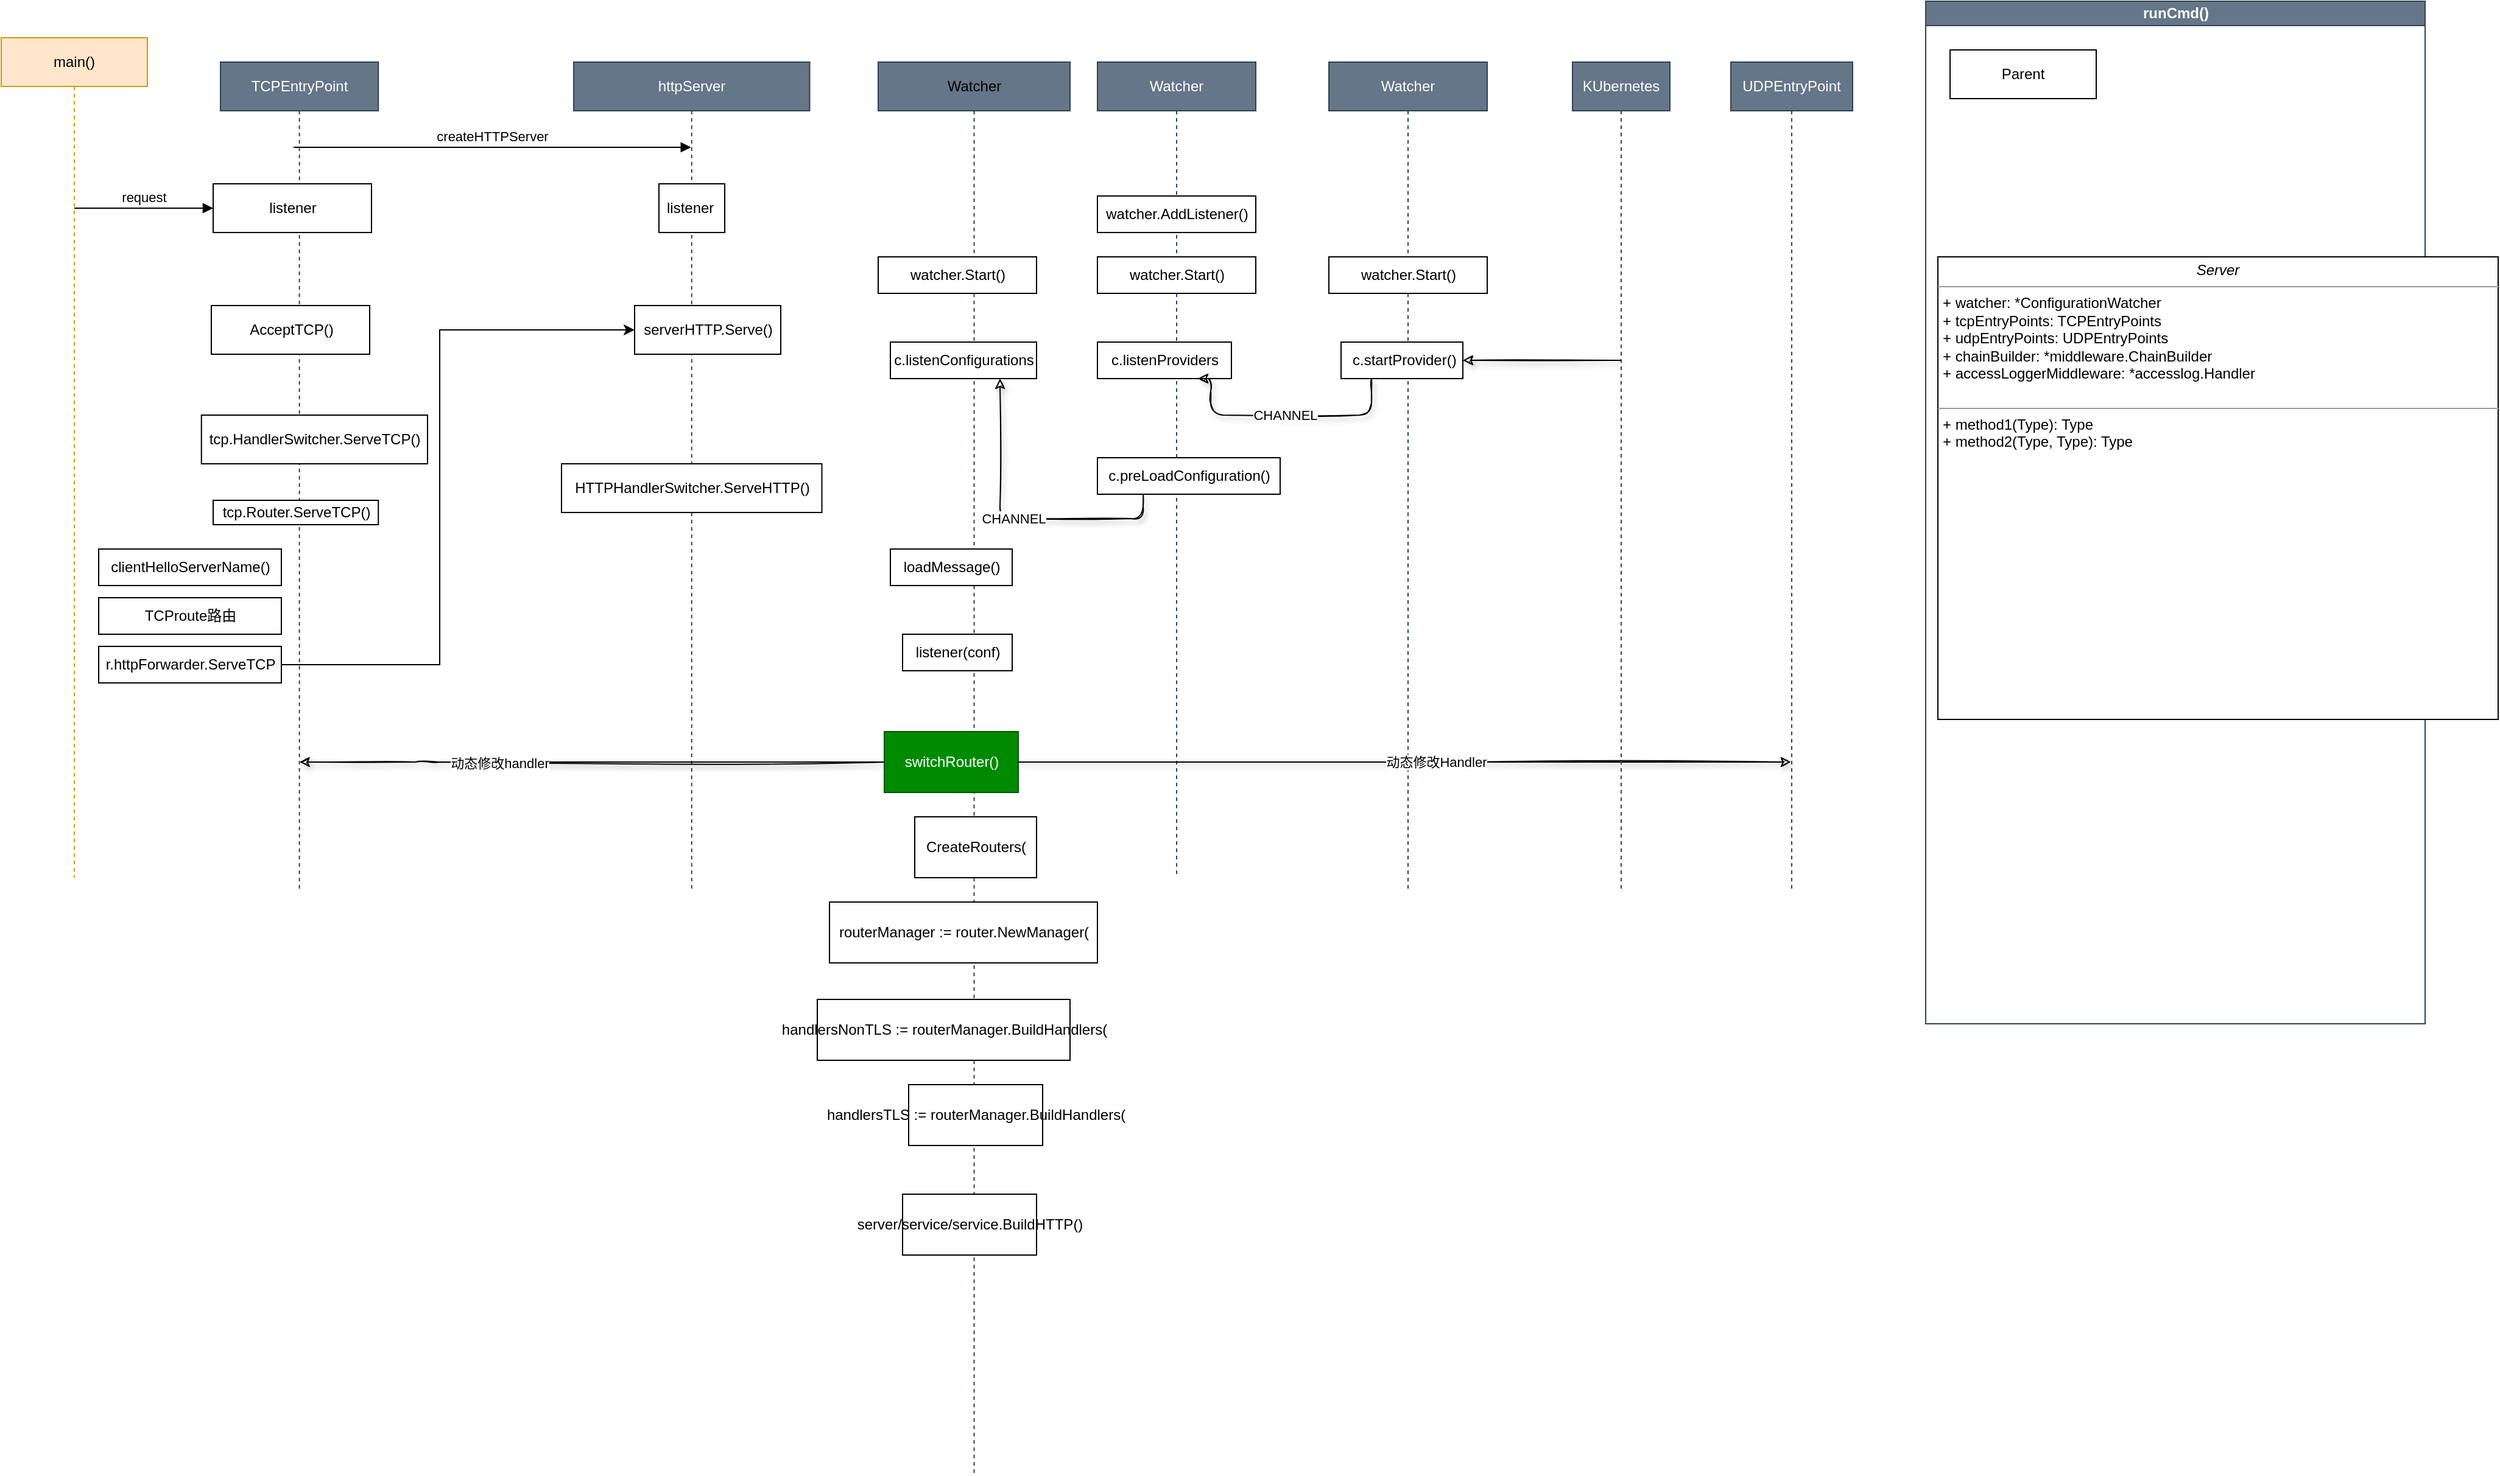 <mxfile version="13.5.3" type="github">
  <diagram id="pWCuVnenwqvj1yb3YM8K" name="第 1 页">
    <mxGraphModel dx="2066" dy="1082" grid="1" gridSize="10" guides="1" tooltips="1" connect="1" arrows="1" fold="1" page="1" pageScale="1" pageWidth="3300" pageHeight="4681" math="0" shadow="0">
      <root>
        <mxCell id="0" />
        <mxCell id="1" parent="0" />
        <mxCell id="zdN6bvFij-YTAh6hxQtL-1" value="main()" style="shape=umlLifeline;perimeter=lifelinePerimeter;whiteSpace=wrap;html=1;container=1;collapsible=0;recursiveResize=0;outlineConnect=0;size=40;fillColor=#ffe6cc;strokeColor=#d79b00;" parent="1" vertex="1">
          <mxGeometry x="100" y="100" width="120" height="690" as="geometry" />
        </mxCell>
        <mxCell id="zdN6bvFij-YTAh6hxQtL-8" value="runCmd()" style="swimlane;html=1;startSize=20;horizontal=1;containerType=tree;fillColor=#647687;strokeColor=#314354;fontColor=#ffffff;" parent="1" vertex="1">
          <mxGeometry x="1680" y="70" width="410" height="840" as="geometry">
            <mxRectangle x="450" y="360" width="120" height="20" as="alternateBounds" />
          </mxGeometry>
        </mxCell>
        <mxCell id="zdN6bvFij-YTAh6hxQtL-9" value="" style="edgeStyle=elbowEdgeStyle;elbow=vertical;startArrow=none;endArrow=none;rounded=0;entryX=0;entryY=0.5;entryDx=0;entryDy=0;" parent="zdN6bvFij-YTAh6hxQtL-8" source="zdN6bvFij-YTAh6hxQtL-10" target="zdN6bvFij-YTAh6hxQtL-17" edge="1" visible="0">
          <mxGeometry relative="1" as="geometry" />
        </mxCell>
        <mxCell id="zdN6bvFij-YTAh6hxQtL-10" value="Parent" style="whiteSpace=wrap;html=1;treeFolding=1;treeMoving=1;newEdgeStyle={&quot;edgeStyle&quot;:&quot;elbowEdgeStyle&quot;,&quot;startArrow&quot;:&quot;none&quot;,&quot;endArrow&quot;:&quot;none&quot;};" parent="zdN6bvFij-YTAh6hxQtL-8" vertex="1" collapsed="1">
          <mxGeometry x="20" y="40" width="120" height="40" as="geometry" />
        </mxCell>
        <mxCell id="zdN6bvFij-YTAh6hxQtL-17" value="svr, err := setupServer(staticConfiguration)" style="whiteSpace=wrap;html=1;treeFolding=1;treeMoving=1;newEdgeStyle={&quot;edgeStyle&quot;:&quot;elbowEdgeStyle&quot;,&quot;startArrow&quot;:&quot;none&quot;,&quot;endArrow&quot;:&quot;none&quot;};" parent="zdN6bvFij-YTAh6hxQtL-8" vertex="1" visible="0">
          <mxGeometry x="80" y="90" width="250" height="40" as="geometry" />
        </mxCell>
        <mxCell id="zdN6bvFij-YTAh6hxQtL-22" value="" style="edgeStyle=elbowEdgeStyle;elbow=vertical;startArrow=none;endArrow=none;rounded=0;entryX=0;entryY=0.5;entryDx=0;entryDy=0;" parent="zdN6bvFij-YTAh6hxQtL-8" source="zdN6bvFij-YTAh6hxQtL-10" target="zdN6bvFij-YTAh6hxQtL-23" edge="1" visible="0">
          <mxGeometry relative="1" as="geometry">
            <mxPoint x="590" y="420" as="sourcePoint" />
          </mxGeometry>
        </mxCell>
        <mxCell id="zdN6bvFij-YTAh6hxQtL-23" value="svr.Start(ctx)" style="whiteSpace=wrap;html=1;treeFolding=1;treeMoving=1;newEdgeStyle={&quot;edgeStyle&quot;:&quot;elbowEdgeStyle&quot;,&quot;startArrow&quot;:&quot;none&quot;,&quot;endArrow&quot;:&quot;none&quot;};" parent="zdN6bvFij-YTAh6hxQtL-8" vertex="1" visible="0">
          <mxGeometry x="80" y="390" width="120" height="40" as="geometry" />
        </mxCell>
        <mxCell id="zdN6bvFij-YTAh6hxQtL-25" value="svr.Wait()" style="whiteSpace=wrap;html=1;treeFolding=1;treeMoving=1;newEdgeStyle={&quot;edgeStyle&quot;:&quot;elbowEdgeStyle&quot;,&quot;startArrow&quot;:&quot;none&quot;,&quot;endArrow&quot;:&quot;none&quot;};" parent="zdN6bvFij-YTAh6hxQtL-8" vertex="1" visible="0">
          <mxGeometry x="80" y="470" width="120" height="40" as="geometry" />
        </mxCell>
        <mxCell id="zdN6bvFij-YTAh6hxQtL-24" value="" style="edgeStyle=elbowEdgeStyle;elbow=vertical;startArrow=none;endArrow=none;rounded=0;entryX=0;entryY=0.5;entryDx=0;entryDy=0;" parent="zdN6bvFij-YTAh6hxQtL-8" source="zdN6bvFij-YTAh6hxQtL-10" target="zdN6bvFij-YTAh6hxQtL-25" edge="1" visible="0">
          <mxGeometry relative="1" as="geometry">
            <mxPoint x="590" y="420" as="sourcePoint" />
          </mxGeometry>
        </mxCell>
        <mxCell id="zdN6bvFij-YTAh6hxQtL-33" value="" style="edgeStyle=elbowEdgeStyle;elbow=vertical;startArrow=none;endArrow=none;rounded=0;entryX=0;entryY=0.5;entryDx=0;entryDy=0;" parent="zdN6bvFij-YTAh6hxQtL-8" source="zdN6bvFij-YTAh6hxQtL-17" target="zdN6bvFij-YTAh6hxQtL-34" edge="1" visible="0">
          <mxGeometry relative="1" as="geometry">
            <mxPoint x="570" y="310" as="sourcePoint" />
          </mxGeometry>
        </mxCell>
        <mxCell id="zdN6bvFij-YTAh6hxQtL-34" value="providerAggregator" style="whiteSpace=wrap;html=1;treeFolding=1;treeMoving=1;newEdgeStyle={&quot;edgeStyle&quot;:&quot;elbowEdgeStyle&quot;,&quot;startArrow&quot;:&quot;none&quot;,&quot;endArrow&quot;:&quot;none&quot;};" parent="zdN6bvFij-YTAh6hxQtL-8" vertex="1" visible="0">
          <mxGeometry x="205" y="144" width="135" height="40" as="geometry" />
        </mxCell>
        <mxCell id="zdN6bvFij-YTAh6hxQtL-35" value="" style="edgeStyle=elbowEdgeStyle;elbow=vertical;startArrow=none;endArrow=none;rounded=0;entryX=0;entryY=0.5;entryDx=0;entryDy=0;" parent="zdN6bvFij-YTAh6hxQtL-8" source="zdN6bvFij-YTAh6hxQtL-17" target="zdN6bvFij-YTAh6hxQtL-36" edge="1" visible="0">
          <mxGeometry relative="1" as="geometry">
            <mxPoint x="820" y="340" as="sourcePoint" />
          </mxGeometry>
        </mxCell>
        <mxCell id="zdN6bvFij-YTAh6hxQtL-36" value="serverEntryPointsTCP" style="whiteSpace=wrap;html=1;treeFolding=1;treeMoving=1;newEdgeStyle={&quot;edgeStyle&quot;:&quot;elbowEdgeStyle&quot;,&quot;startArrow&quot;:&quot;none&quot;,&quot;endArrow&quot;:&quot;none&quot;};" parent="zdN6bvFij-YTAh6hxQtL-8" vertex="1" collapsed="1" visible="0">
          <mxGeometry x="205" y="200" width="135" height="40" as="geometry" />
        </mxCell>
        <mxCell id="zdN6bvFij-YTAh6hxQtL-37" value="" style="edgeStyle=elbowEdgeStyle;elbow=vertical;startArrow=none;endArrow=none;rounded=0;entryX=0;entryY=0.5;entryDx=0;entryDy=0;" parent="zdN6bvFij-YTAh6hxQtL-8" source="zdN6bvFij-YTAh6hxQtL-36" target="zdN6bvFij-YTAh6hxQtL-38" edge="1" visible="0">
          <mxGeometry relative="1" as="geometry">
            <mxPoint x="695" y="360" as="sourcePoint" />
          </mxGeometry>
        </mxCell>
        <mxCell id="zdN6bvFij-YTAh6hxQtL-38" value="svr, err := setupServer(staticConfiguration)" style="whiteSpace=wrap;html=1;treeFolding=1;treeMoving=1;newEdgeStyle={&quot;edgeStyle&quot;:&quot;elbowEdgeStyle&quot;,&quot;startArrow&quot;:&quot;none&quot;,&quot;endArrow&quot;:&quot;none&quot;};" parent="zdN6bvFij-YTAh6hxQtL-8" vertex="1" visible="0">
          <mxGeometry x="660" y="140" width="250" height="40" as="geometry" />
        </mxCell>
        <mxCell id="zdN6bvFij-YTAh6hxQtL-39" value="" style="edgeStyle=elbowEdgeStyle;elbow=vertical;startArrow=none;endArrow=none;rounded=0;entryX=0;entryY=0.5;entryDx=0;entryDy=0;" parent="zdN6bvFij-YTAh6hxQtL-8" source="zdN6bvFij-YTAh6hxQtL-17" target="zdN6bvFij-YTAh6hxQtL-40" edge="1" visible="0">
          <mxGeometry relative="1" as="geometry">
            <mxPoint x="570" y="310" as="sourcePoint" />
          </mxGeometry>
        </mxCell>
        <mxCell id="zdN6bvFij-YTAh6hxQtL-40" value="serverEntryPointsUDP" style="whiteSpace=wrap;html=1;treeFolding=1;treeMoving=1;newEdgeStyle={&quot;edgeStyle&quot;:&quot;elbowEdgeStyle&quot;,&quot;startArrow&quot;:&quot;none&quot;,&quot;endArrow&quot;:&quot;none&quot;};" parent="zdN6bvFij-YTAh6hxQtL-8" vertex="1" visible="0">
          <mxGeometry x="205" y="260" width="135" height="40" as="geometry" />
        </mxCell>
        <mxCell id="zdN6bvFij-YTAh6hxQtL-41" value="" style="edgeStyle=elbowEdgeStyle;elbow=vertical;startArrow=none;endArrow=none;rounded=0;entryX=0;entryY=0.5;entryDx=0;entryDy=0;" parent="zdN6bvFij-YTAh6hxQtL-8" source="zdN6bvFij-YTAh6hxQtL-17" target="zdN6bvFij-YTAh6hxQtL-42" edge="1" visible="0">
          <mxGeometry relative="1" as="geometry">
            <mxPoint x="570" y="310" as="sourcePoint" />
          </mxGeometry>
        </mxCell>
        <mxCell id="zdN6bvFij-YTAh6hxQtL-42" value="svr, err := setupServer(staticConfiguration)" style="whiteSpace=wrap;html=1;treeFolding=1;treeMoving=1;newEdgeStyle={&quot;edgeStyle&quot;:&quot;elbowEdgeStyle&quot;,&quot;startArrow&quot;:&quot;none&quot;,&quot;endArrow&quot;:&quot;none&quot;};" parent="zdN6bvFij-YTAh6hxQtL-8" vertex="1" visible="0">
          <mxGeometry x="205" y="320" width="250" height="40" as="geometry" />
        </mxCell>
        <mxCell id="zdN6bvFij-YTAh6hxQtL-27" value="return" style="whiteSpace=wrap;html=1;treeFolding=1;treeMoving=1;newEdgeStyle={&quot;edgeStyle&quot;:&quot;elbowEdgeStyle&quot;,&quot;startArrow&quot;:&quot;none&quot;,&quot;endArrow&quot;:&quot;none&quot;};" parent="zdN6bvFij-YTAh6hxQtL-8" vertex="1" visible="0">
          <mxGeometry x="80" y="570" width="120" height="40" as="geometry" />
        </mxCell>
        <mxCell id="zdN6bvFij-YTAh6hxQtL-26" value="" style="edgeStyle=elbowEdgeStyle;elbow=vertical;startArrow=none;endArrow=none;rounded=0;entryX=0;entryY=0.5;entryDx=0;entryDy=0;" parent="zdN6bvFij-YTAh6hxQtL-8" source="zdN6bvFij-YTAh6hxQtL-10" target="zdN6bvFij-YTAh6hxQtL-27" edge="1" visible="0">
          <mxGeometry relative="1" as="geometry">
            <mxPoint x="540" y="390" as="sourcePoint" />
          </mxGeometry>
        </mxCell>
        <mxCell id="zdN6bvFij-YTAh6hxQtL-50" value="&lt;p style=&quot;margin: 0px ; margin-top: 4px ; text-align: center&quot;&gt;&lt;i&gt;Server&lt;/i&gt;&lt;br&gt;&lt;/p&gt;&lt;hr size=&quot;1&quot;&gt;&lt;p style=&quot;margin: 0px ; margin-left: 4px&quot;&gt;+ watcher: *ConfigurationWatcher&lt;br&gt;+ tcpEntryPoints: TCPEntryPoints&lt;/p&gt;&lt;p style=&quot;margin: 0px ; margin-left: 4px&quot;&gt;+ udpEntryPoints: UDPEntryPoints&lt;br&gt;+ chainBuilder: *middleware.ChainBuilder&lt;br&gt;&lt;/p&gt;&lt;p style=&quot;margin: 0px ; margin-left: 4px&quot;&gt;+ accessLoggerMiddleware: *accesslog.Handler&lt;br&gt;&lt;br&gt;&lt;/p&gt;&lt;hr size=&quot;1&quot;&gt;&lt;p style=&quot;margin: 0px ; margin-left: 4px&quot;&gt;+ method1(Type): Type&lt;br&gt;+ method2(Type, Type): Type&lt;/p&gt;" style="verticalAlign=top;align=left;overflow=fill;fontSize=12;fontFamily=Helvetica;html=1;" parent="zdN6bvFij-YTAh6hxQtL-8" vertex="1">
          <mxGeometry x="10" y="210" width="460" height="380" as="geometry" />
        </mxCell>
        <mxCell id="zdN6bvFij-YTAh6hxQtL-52" value="TCPEntryPoint" style="shape=umlLifeline;perimeter=lifelinePerimeter;whiteSpace=wrap;html=1;container=1;collapsible=0;recursiveResize=0;outlineConnect=0;fillColor=#647687;strokeColor=#314354;fontColor=#ffffff;" parent="1" vertex="1">
          <mxGeometry x="280" y="120" width="129.62" height="680" as="geometry" />
        </mxCell>
        <mxCell id="zdN6bvFij-YTAh6hxQtL-54" value="listener" style="html=1;" parent="zdN6bvFij-YTAh6hxQtL-52" vertex="1">
          <mxGeometry x="-6" y="100" width="130" height="40" as="geometry" />
        </mxCell>
        <mxCell id="zdN6bvFij-YTAh6hxQtL-55" value="AcceptTCP()" style="html=1;" parent="zdN6bvFij-YTAh6hxQtL-52" vertex="1">
          <mxGeometry x="-7.5" y="200" width="130" height="40" as="geometry" />
        </mxCell>
        <mxCell id="zdN6bvFij-YTAh6hxQtL-58" value="tcp.Router.ServeTCP()" style="html=1;" parent="zdN6bvFij-YTAh6hxQtL-52" vertex="1">
          <mxGeometry x="-6" y="360" width="135.62" height="20" as="geometry" />
        </mxCell>
        <mxCell id="zdN6bvFij-YTAh6hxQtL-53" value="UDPEntryPoint" style="shape=umlLifeline;perimeter=lifelinePerimeter;whiteSpace=wrap;html=1;container=1;collapsible=0;recursiveResize=0;outlineConnect=0;fillColor=#647687;strokeColor=#314354;fontColor=#ffffff;" parent="1" vertex="1">
          <mxGeometry x="1520" y="120" width="100" height="680" as="geometry" />
        </mxCell>
        <mxCell id="zdN6bvFij-YTAh6hxQtL-56" value="request" style="html=1;verticalAlign=bottom;endArrow=block;entryX=0;entryY=0.5;entryDx=0;entryDy=0;" parent="1" source="zdN6bvFij-YTAh6hxQtL-1" target="zdN6bvFij-YTAh6hxQtL-54" edge="1">
          <mxGeometry width="80" relative="1" as="geometry">
            <mxPoint x="160" y="220" as="sourcePoint" />
            <mxPoint x="240" y="220" as="targetPoint" />
          </mxGeometry>
        </mxCell>
        <mxCell id="zdN6bvFij-YTAh6hxQtL-57" value="tcp.HandlerSwitcher.ServeTCP()" style="html=1;" parent="1" vertex="1">
          <mxGeometry x="264.38" y="410" width="185.62" height="40" as="geometry" />
        </mxCell>
        <mxCell id="zdN6bvFij-YTAh6hxQtL-60" value="httpServer" style="shape=umlLifeline;perimeter=lifelinePerimeter;whiteSpace=wrap;html=1;container=1;collapsible=0;recursiveResize=0;outlineConnect=0;fillColor=#647687;strokeColor=#314354;fontColor=#ffffff;" parent="1" vertex="1">
          <mxGeometry x="570" y="120" width="193.75" height="680" as="geometry" />
        </mxCell>
        <mxCell id="zdN6bvFij-YTAh6hxQtL-61" value="listener&amp;nbsp;" style="html=1;" parent="zdN6bvFij-YTAh6hxQtL-60" vertex="1">
          <mxGeometry x="70" y="100" width="54" height="40" as="geometry" />
        </mxCell>
        <mxCell id="zdN6bvFij-YTAh6hxQtL-62" value="serverHTTP.Serve()" style="html=1;" parent="zdN6bvFij-YTAh6hxQtL-60" vertex="1">
          <mxGeometry x="50" y="200" width="120" height="40" as="geometry" />
        </mxCell>
        <mxCell id="zdN6bvFij-YTAh6hxQtL-74" value="HTTPHandlerSwitcher.ServeHTTP()" style="html=1;" parent="zdN6bvFij-YTAh6hxQtL-60" vertex="1">
          <mxGeometry x="-10" y="330" width="213.75" height="40" as="geometry" />
        </mxCell>
        <mxCell id="zdN6bvFij-YTAh6hxQtL-63" value="createHTTPServer" style="html=1;verticalAlign=bottom;endArrow=block;" parent="1" target="zdN6bvFij-YTAh6hxQtL-60" edge="1">
          <mxGeometry width="80" relative="1" as="geometry">
            <mxPoint x="340" y="190" as="sourcePoint" />
            <mxPoint x="420" y="190" as="targetPoint" />
          </mxGeometry>
        </mxCell>
        <mxCell id="zdN6bvFij-YTAh6hxQtL-65" value="clientHelloServerName()" style="html=1;" parent="1" vertex="1">
          <mxGeometry x="180" y="520" width="150" height="30" as="geometry" />
        </mxCell>
        <mxCell id="zdN6bvFij-YTAh6hxQtL-71" style="edgeStyle=orthogonalEdgeStyle;rounded=0;orthogonalLoop=1;jettySize=auto;html=1;entryX=0;entryY=0.5;entryDx=0;entryDy=0;exitX=1;exitY=0.5;exitDx=0;exitDy=0;" parent="1" source="zdN6bvFij-YTAh6hxQtL-67" target="zdN6bvFij-YTAh6hxQtL-62" edge="1">
          <mxGeometry relative="1" as="geometry">
            <Array as="points">
              <mxPoint x="460" y="615" />
              <mxPoint x="460" y="340" />
            </Array>
          </mxGeometry>
        </mxCell>
        <mxCell id="zdN6bvFij-YTAh6hxQtL-67" value="r.httpForwarder.ServeTCP&lt;span style=&quot;color: rgba(0 , 0 , 0 , 0) ; font-family: monospace ; font-size: 0px&quot;&gt;%3CmxGraphModel%3E%3Croot%3E%3CmxCell%20id%3D%220%22%2F%3E%3CmxCell%20id%3D%221%22%20parent%3D%220%22%2F%3E%3CmxCell%20id%3D%222%22%20value%3D%22clientHelloServerName()%22%20style%3D%22html%3D1%3B%22%20vertex%3D%221%22%20parent%3D%221%22%3E%3CmxGeometry%20x%3D%22180%22%20y%3D%22550%22%20width%3D%22150%22%20height%3D%2230%22%20as%3D%22geometry%22%2F%3E%3C%2FmxCell%3E%3C%2Froot%3E%3C%2FmxGraphModel%&lt;/span&gt;" style="html=1;" parent="1" vertex="1">
          <mxGeometry x="180" y="600" width="150" height="30" as="geometry" />
        </mxCell>
        <mxCell id="zdN6bvFij-YTAh6hxQtL-73" value="TCProute路由" style="html=1;" parent="1" vertex="1">
          <mxGeometry x="180" y="560" width="150" height="30" as="geometry" />
        </mxCell>
        <mxCell id="zdN6bvFij-YTAh6hxQtL-75" value="Watcher" style="shape=umlLifeline;perimeter=lifelinePerimeter;whiteSpace=wrap;html=1;container=1;collapsible=0;recursiveResize=0;outlineConnect=0;fillColor=#647687;strokeColor=#314354;fontColor=#ffffff;" parent="1" vertex="1">
          <mxGeometry x="1000" y="120" width="130" height="670" as="geometry" />
        </mxCell>
        <mxCell id="zdN6bvFij-YTAh6hxQtL-77" value="watcher.AddListener()" style="html=1;" parent="zdN6bvFij-YTAh6hxQtL-75" vertex="1">
          <mxGeometry y="110" width="130" height="30" as="geometry" />
        </mxCell>
        <mxCell id="zdN6bvFij-YTAh6hxQtL-78" style="edgeStyle=orthogonalEdgeStyle;rounded=0;orthogonalLoop=1;jettySize=auto;html=1;exitX=0.5;exitY=1;exitDx=0;exitDy=0;" parent="zdN6bvFij-YTAh6hxQtL-75" source="zdN6bvFij-YTAh6hxQtL-77" target="zdN6bvFij-YTAh6hxQtL-77" edge="1">
          <mxGeometry relative="1" as="geometry" />
        </mxCell>
        <mxCell id="zdN6bvFij-YTAh6hxQtL-79" value="watcher.Start()" style="html=1;" parent="zdN6bvFij-YTAh6hxQtL-75" vertex="1">
          <mxGeometry y="160" width="130" height="30" as="geometry" />
        </mxCell>
        <mxCell id="zdN6bvFij-YTAh6hxQtL-80" value="c.listenProviders" style="html=1;" parent="zdN6bvFij-YTAh6hxQtL-75" vertex="1">
          <mxGeometry y="230" width="110" height="30" as="geometry" />
        </mxCell>
        <mxCell id="zdN6bvFij-YTAh6hxQtL-94" value="c.preLoadConfiguration()&lt;span style=&quot;color: rgba(0 , 0 , 0 , 0) ; font-family: monospace ; font-size: 0px&quot;&gt;%3CmxGraphModel%3E%3Croot%3E%3CmxCell%20id%3D%220%22%2F%3E%3CmxCell%20id%3D%221%22%20parent%3D%220%22%2F%3E%3CmxCell%20id%3D%222%22%20value%3D%22watcher.Start()%22%20style%3D%22html%3D1%3B%22%20vertex%3D%221%22%20parent%3D%221%22%3E%3CmxGeometry%20x%3D%221010%22%20y%3D%22280%22%20width%3D%22130%22%20height%3D%2230%22%20as%3D%22geometry%22%2F%3E%3C%2FmxCell%3E%3C%2Froot%3E%3C%2FmxGraphModel%3E&lt;/span&gt;" style="html=1;" parent="zdN6bvFij-YTAh6hxQtL-75" vertex="1">
          <mxGeometry y="325" width="150" height="30" as="geometry" />
        </mxCell>
        <mxCell id="zdN6bvFij-YTAh6hxQtL-81" value="Watcher" style="shape=umlLifeline;perimeter=lifelinePerimeter;whiteSpace=wrap;html=1;container=1;collapsible=0;recursiveResize=0;outlineConnect=0;fillColor=#647687;strokeColor=#314354;fontColor=#ffffff;" parent="1" vertex="1">
          <mxGeometry x="1190" y="120" width="130" height="680" as="geometry" />
        </mxCell>
        <mxCell id="zdN6bvFij-YTAh6hxQtL-83" style="edgeStyle=orthogonalEdgeStyle;rounded=0;orthogonalLoop=1;jettySize=auto;html=1;exitX=0.5;exitY=1;exitDx=0;exitDy=0;" parent="zdN6bvFij-YTAh6hxQtL-81" edge="1">
          <mxGeometry relative="1" as="geometry">
            <mxPoint x="65" y="140" as="sourcePoint" />
            <mxPoint x="65" y="140" as="targetPoint" />
          </mxGeometry>
        </mxCell>
        <mxCell id="zdN6bvFij-YTAh6hxQtL-84" value="watcher.Start()" style="html=1;" parent="zdN6bvFij-YTAh6hxQtL-81" vertex="1">
          <mxGeometry y="160" width="130" height="30" as="geometry" />
        </mxCell>
        <mxCell id="zdN6bvFij-YTAh6hxQtL-85" value="&amp;nbsp;c.startProvider()" style="html=1;" parent="zdN6bvFij-YTAh6hxQtL-81" vertex="1">
          <mxGeometry x="10" y="230" width="100" height="30" as="geometry" />
        </mxCell>
        <mxCell id="zdN6bvFij-YTAh6hxQtL-86" value="Watcher" style="shape=umlLifeline;perimeter=lifelinePerimeter;whiteSpace=wrap;html=1;container=1;collapsible=0;recursiveResize=0;outlineConnect=0;fillColor=#647687;strokeColor=#314354;" parent="1" vertex="1">
          <mxGeometry x="820" y="120" width="157.5" height="1160" as="geometry" />
        </mxCell>
        <mxCell id="zdN6bvFij-YTAh6hxQtL-87" style="edgeStyle=orthogonalEdgeStyle;rounded=0;orthogonalLoop=1;jettySize=auto;html=1;exitX=0.5;exitY=1;exitDx=0;exitDy=0;" parent="zdN6bvFij-YTAh6hxQtL-86" edge="1">
          <mxGeometry relative="1" as="geometry">
            <mxPoint x="65" y="140" as="sourcePoint" />
            <mxPoint x="65" y="140" as="targetPoint" />
          </mxGeometry>
        </mxCell>
        <mxCell id="zdN6bvFij-YTAh6hxQtL-88" value="watcher.Start()" style="html=1;" parent="zdN6bvFij-YTAh6hxQtL-86" vertex="1">
          <mxGeometry y="160" width="130" height="30" as="geometry" />
        </mxCell>
        <mxCell id="zdN6bvFij-YTAh6hxQtL-89" value="c.listenConfigurations" style="html=1;" parent="zdN6bvFij-YTAh6hxQtL-86" vertex="1">
          <mxGeometry x="10" y="230" width="120" height="30" as="geometry" />
        </mxCell>
        <mxCell id="zdN6bvFij-YTAh6hxQtL-96" value="loadMessage()" style="html=1;" parent="zdN6bvFij-YTAh6hxQtL-86" vertex="1">
          <mxGeometry x="10" y="400" width="100" height="30" as="geometry" />
        </mxCell>
        <mxCell id="zdN6bvFij-YTAh6hxQtL-99" value="listener(conf)" style="html=1;" parent="zdN6bvFij-YTAh6hxQtL-86" vertex="1">
          <mxGeometry x="20" y="470" width="90" height="30" as="geometry" />
        </mxCell>
        <mxCell id="zdN6bvFij-YTAh6hxQtL-100" value="switchRouter()" style="html=1;fillColor=#008a00;strokeColor=#005700;fontColor=#ffffff;" parent="zdN6bvFij-YTAh6hxQtL-86" vertex="1">
          <mxGeometry x="5" y="550" width="110" height="50" as="geometry" />
        </mxCell>
        <mxCell id="gSZHTJOcY2DM8SWSaC1C-5" value="CreateRouters(" style="html=1;fontColor=#000000;" vertex="1" parent="zdN6bvFij-YTAh6hxQtL-86">
          <mxGeometry x="30" y="620" width="100" height="50" as="geometry" />
        </mxCell>
        <mxCell id="gSZHTJOcY2DM8SWSaC1C-3" value="routerManager := router.NewManager(" style="html=1;" vertex="1" parent="zdN6bvFij-YTAh6hxQtL-86">
          <mxGeometry x="-40" y="690" width="220" height="50" as="geometry" />
        </mxCell>
        <mxCell id="gSZHTJOcY2DM8SWSaC1C-6" value="handlersNonTLS := routerManager.BuildHandlers(" style="html=1;fontColor=#000000;" vertex="1" parent="zdN6bvFij-YTAh6hxQtL-86">
          <mxGeometry x="-50" y="770" width="207.5" height="50" as="geometry" />
        </mxCell>
        <mxCell id="gSZHTJOcY2DM8SWSaC1C-7" value="handlersTLS := routerManager.BuildHandlers(" style="html=1;fontColor=#000000;" vertex="1" parent="zdN6bvFij-YTAh6hxQtL-86">
          <mxGeometry x="25" y="840" width="110" height="50" as="geometry" />
        </mxCell>
        <mxCell id="zdN6bvFij-YTAh6hxQtL-90" value="CHANNEL" style="edgeStyle=orthogonalEdgeStyle;rounded=1;orthogonalLoop=1;jettySize=auto;html=1;exitX=0.25;exitY=1;exitDx=0;exitDy=0;entryX=0.75;entryY=1;entryDx=0;entryDy=0;sketch=1;shadow=1;" parent="1" source="zdN6bvFij-YTAh6hxQtL-85" target="zdN6bvFij-YTAh6hxQtL-80" edge="1">
          <mxGeometry relative="1" as="geometry">
            <Array as="points">
              <mxPoint x="1225" y="410" />
              <mxPoint x="1093" y="410" />
            </Array>
          </mxGeometry>
        </mxCell>
        <mxCell id="zdN6bvFij-YTAh6hxQtL-95" value="CHANNEL" style="edgeStyle=orthogonalEdgeStyle;rounded=1;sketch=1;orthogonalLoop=1;jettySize=auto;html=1;exitX=0.25;exitY=1;exitDx=0;exitDy=0;entryX=0.75;entryY=1;entryDx=0;entryDy=0;shadow=1;" parent="1" source="zdN6bvFij-YTAh6hxQtL-94" target="zdN6bvFij-YTAh6hxQtL-89" edge="1">
          <mxGeometry relative="1" as="geometry" />
        </mxCell>
        <mxCell id="zdN6bvFij-YTAh6hxQtL-102" style="edgeStyle=orthogonalEdgeStyle;rounded=1;sketch=1;orthogonalLoop=1;jettySize=auto;html=1;shadow=1;" parent="1" source="zdN6bvFij-YTAh6hxQtL-100" target="zdN6bvFij-YTAh6hxQtL-52" edge="1">
          <mxGeometry relative="1" as="geometry">
            <Array as="points">
              <mxPoint x="450" y="695" />
              <mxPoint x="450" y="695" />
            </Array>
          </mxGeometry>
        </mxCell>
        <mxCell id="zdN6bvFij-YTAh6hxQtL-103" value="动态修改handler" style="edgeLabel;html=1;align=center;verticalAlign=middle;resizable=0;points=[];" parent="zdN6bvFij-YTAh6hxQtL-102" vertex="1" connectable="0">
          <mxGeometry x="0.316" y="1" relative="1" as="geometry">
            <mxPoint as="offset" />
          </mxGeometry>
        </mxCell>
        <mxCell id="zdN6bvFij-YTAh6hxQtL-104" style="edgeStyle=orthogonalEdgeStyle;rounded=1;sketch=1;orthogonalLoop=1;jettySize=auto;html=1;shadow=1;" parent="1" source="zdN6bvFij-YTAh6hxQtL-100" target="zdN6bvFij-YTAh6hxQtL-53" edge="1">
          <mxGeometry relative="1" as="geometry">
            <Array as="points">
              <mxPoint x="1300" y="695" />
              <mxPoint x="1300" y="695" />
            </Array>
          </mxGeometry>
        </mxCell>
        <mxCell id="zdN6bvFij-YTAh6hxQtL-105" value="动态修改Handler" style="edgeLabel;html=1;align=center;verticalAlign=middle;resizable=0;points=[];" parent="zdN6bvFij-YTAh6hxQtL-104" vertex="1" connectable="0">
          <mxGeometry x="0.507" y="-135" relative="1" as="geometry">
            <mxPoint x="-135" y="-135" as="offset" />
          </mxGeometry>
        </mxCell>
        <mxCell id="zdN6bvFij-YTAh6hxQtL-106" value="KUbernetes" style="shape=umlLifeline;perimeter=lifelinePerimeter;whiteSpace=wrap;html=1;container=1;collapsible=0;recursiveResize=0;outlineConnect=0;fillColor=#647687;strokeColor=#314354;fontColor=#ffffff;" parent="1" vertex="1">
          <mxGeometry x="1390" y="120" width="80" height="680" as="geometry" />
        </mxCell>
        <mxCell id="zdN6bvFij-YTAh6hxQtL-107" style="edgeStyle=orthogonalEdgeStyle;rounded=1;sketch=1;orthogonalLoop=1;jettySize=auto;html=1;shadow=1;entryX=1;entryY=0.5;entryDx=0;entryDy=0;" parent="1" source="zdN6bvFij-YTAh6hxQtL-106" target="zdN6bvFij-YTAh6hxQtL-85" edge="1">
          <mxGeometry relative="1" as="geometry">
            <Array as="points">
              <mxPoint x="1390" y="365" />
              <mxPoint x="1390" y="365" />
            </Array>
          </mxGeometry>
        </mxCell>
        <mxCell id="gSZHTJOcY2DM8SWSaC1C-8" value="server/service/service.BuildHTTP()" style="html=1;fontColor=#000000;" vertex="1" parent="1">
          <mxGeometry x="840" y="1050" width="110" height="50" as="geometry" />
        </mxCell>
      </root>
    </mxGraphModel>
  </diagram>
</mxfile>
